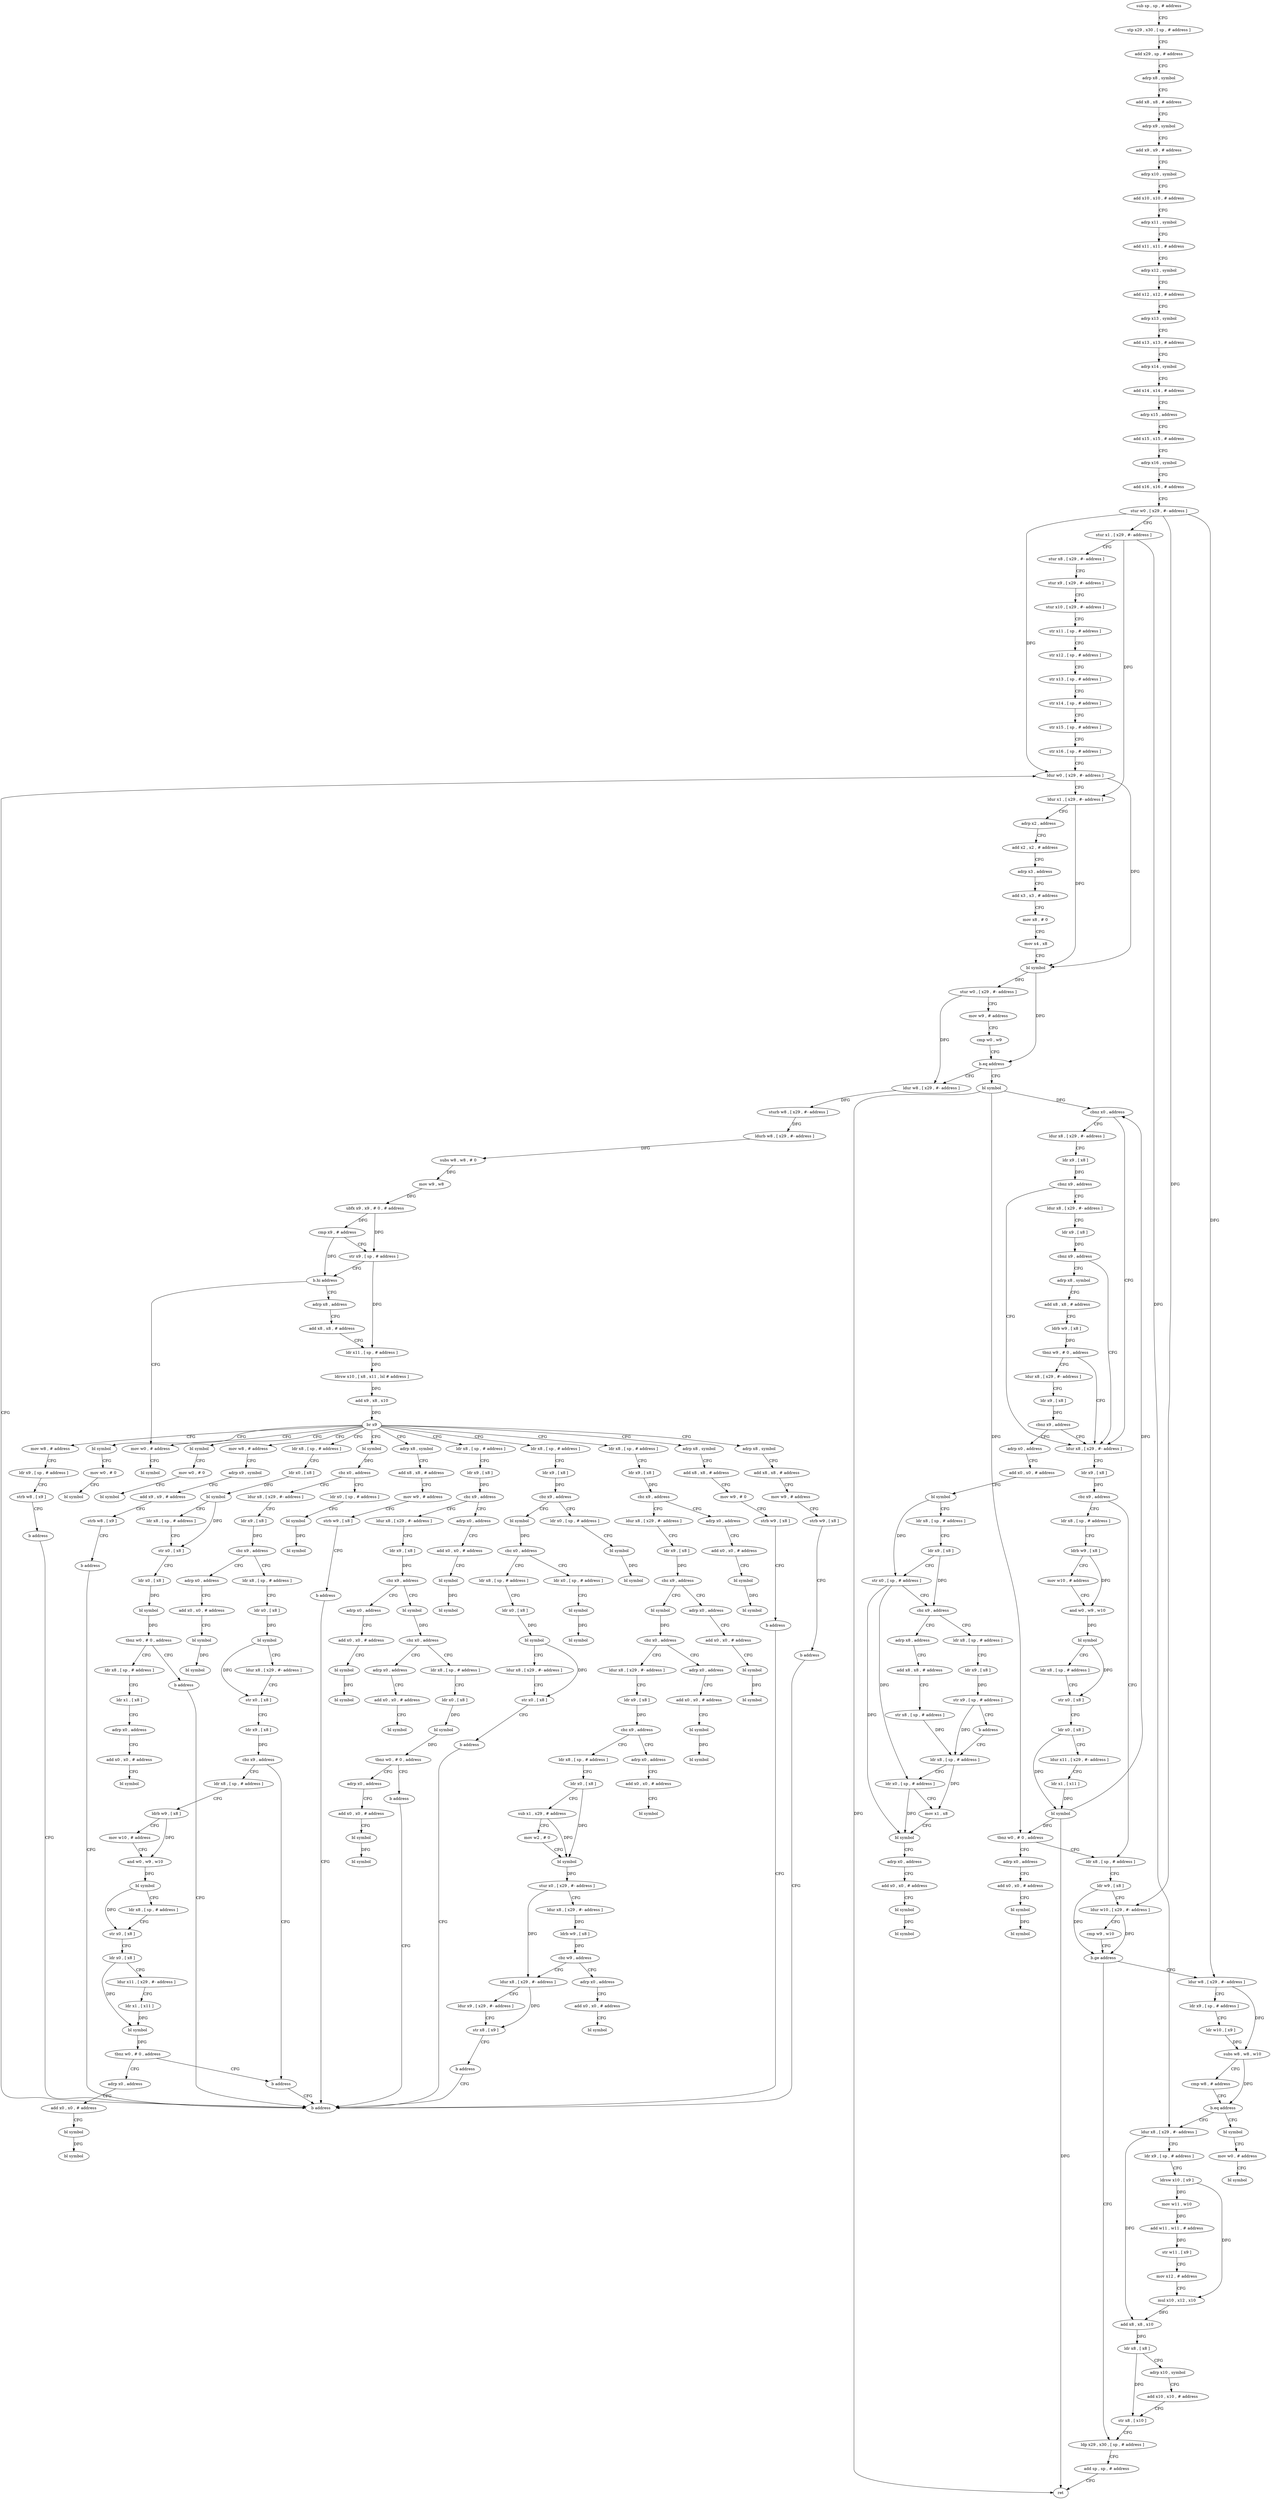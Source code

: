 digraph "func" {
"4217376" [label = "sub sp , sp , # address" ]
"4217380" [label = "stp x29 , x30 , [ sp , # address ]" ]
"4217384" [label = "add x29 , sp , # address" ]
"4217388" [label = "adrp x8 , symbol" ]
"4217392" [label = "add x8 , x8 , # address" ]
"4217396" [label = "adrp x9 , symbol" ]
"4217400" [label = "add x9 , x9 , # address" ]
"4217404" [label = "adrp x10 , symbol" ]
"4217408" [label = "add x10 , x10 , # address" ]
"4217412" [label = "adrp x11 , symbol" ]
"4217416" [label = "add x11 , x11 , # address" ]
"4217420" [label = "adrp x12 , symbol" ]
"4217424" [label = "add x12 , x12 , # address" ]
"4217428" [label = "adrp x13 , symbol" ]
"4217432" [label = "add x13 , x13 , # address" ]
"4217436" [label = "adrp x14 , symbol" ]
"4217440" [label = "add x14 , x14 , # address" ]
"4217444" [label = "adrp x15 , address" ]
"4217448" [label = "add x15 , x15 , # address" ]
"4217452" [label = "adrp x16 , symbol" ]
"4217456" [label = "add x16 , x16 , # address" ]
"4217460" [label = "stur w0 , [ x29 , #- address ]" ]
"4217464" [label = "stur x1 , [ x29 , #- address ]" ]
"4217468" [label = "stur x8 , [ x29 , #- address ]" ]
"4217472" [label = "stur x9 , [ x29 , #- address ]" ]
"4217476" [label = "stur x10 , [ x29 , #- address ]" ]
"4217480" [label = "str x11 , [ sp , # address ]" ]
"4217484" [label = "str x12 , [ sp , # address ]" ]
"4217488" [label = "str x13 , [ sp , # address ]" ]
"4217492" [label = "str x14 , [ sp , # address ]" ]
"4217496" [label = "str x15 , [ sp , # address ]" ]
"4217500" [label = "str x16 , [ sp , # address ]" ]
"4217504" [label = "ldur w0 , [ x29 , #- address ]" ]
"4218296" [label = "bl symbol" ]
"4218300" [label = "cbnz x0 , address" ]
"4218444" [label = "ldur x8 , [ x29 , #- address ]" ]
"4218304" [label = "ldur x8 , [ x29 , #- address ]" ]
"4217556" [label = "ldur w8 , [ x29 , #- address ]" ]
"4217560" [label = "sturb w8 , [ x29 , #- address ]" ]
"4217564" [label = "ldurb w8 , [ x29 , #- address ]" ]
"4217568" [label = "subs w8 , w8 , # 0" ]
"4217572" [label = "mov w9 , w8" ]
"4217576" [label = "ubfx x9 , x9 , # 0 , # address" ]
"4217580" [label = "cmp x9 , # address" ]
"4217584" [label = "str x9 , [ sp , # address ]" ]
"4217588" [label = "b.hi address" ]
"4218284" [label = "mov w0 , # address" ]
"4217592" [label = "adrp x8 , address" ]
"4218448" [label = "ldr x9 , [ x8 ]" ]
"4218452" [label = "cbz x9 , address" ]
"4218520" [label = "ldr x8 , [ sp , # address ]" ]
"4218456" [label = "ldr x8 , [ sp , # address ]" ]
"4218308" [label = "ldr x9 , [ x8 ]" ]
"4218312" [label = "cbnz x9 , address" ]
"4218316" [label = "ldur x8 , [ x29 , #- address ]" ]
"4218288" [label = "bl symbol" ]
"4217596" [label = "add x8 , x8 , # address" ]
"4217600" [label = "ldr x11 , [ sp , # address ]" ]
"4217604" [label = "ldrsw x10 , [ x8 , x11 , lsl # address ]" ]
"4217608" [label = "add x9 , x8 , x10" ]
"4217612" [label = "br x9" ]
"4217616" [label = "bl symbol" ]
"4217628" [label = "bl symbol" ]
"4217640" [label = "ldr x8 , [ sp , # address ]" ]
"4217696" [label = "bl symbol" ]
"4217840" [label = "ldr x8 , [ sp , # address ]" ]
"4217952" [label = "ldr x8 , [ sp , # address ]" ]
"4218120" [label = "ldr x8 , [ sp , # address ]" ]
"4218188" [label = "mov w8 , # address" ]
"4218204" [label = "mov w8 , # address" ]
"4218224" [label = "adrp x8 , symbol" ]
"4218244" [label = "adrp x8 , symbol" ]
"4218264" [label = "adrp x8 , symbol" ]
"4218524" [label = "ldr w9 , [ x8 ]" ]
"4218528" [label = "ldur w10 , [ x29 , #- address ]" ]
"4218532" [label = "cmp w9 , w10" ]
"4218536" [label = "b.ge address" ]
"4218628" [label = "ldp x29 , x30 , [ sp , # address ]" ]
"4218540" [label = "ldur w8 , [ x29 , #- address ]" ]
"4218460" [label = "ldrb w9 , [ x8 ]" ]
"4218464" [label = "mov w10 , # address" ]
"4218468" [label = "and w0 , w9 , w10" ]
"4218472" [label = "bl symbol" ]
"4218476" [label = "ldr x8 , [ sp , # address ]" ]
"4218480" [label = "str x0 , [ x8 ]" ]
"4218484" [label = "ldr x0 , [ x8 ]" ]
"4218488" [label = "ldur x11 , [ x29 , #- address ]" ]
"4218492" [label = "ldr x1 , [ x11 ]" ]
"4218496" [label = "bl symbol" ]
"4218500" [label = "tbnz w0 , # 0 , address" ]
"4218504" [label = "adrp x0 , address" ]
"4218320" [label = "ldr x9 , [ x8 ]" ]
"4218324" [label = "cbnz x9 , address" ]
"4218328" [label = "adrp x8 , symbol" ]
"4217620" [label = "mov w0 , # 0" ]
"4217624" [label = "bl symbol" ]
"4217632" [label = "mov w0 , # 0" ]
"4217636" [label = "bl symbol" ]
"4217644" [label = "ldr x0 , [ x8 ]" ]
"4217648" [label = "bl symbol" ]
"4217652" [label = "ldr x8 , [ sp , # address ]" ]
"4217656" [label = "str x0 , [ x8 ]" ]
"4217660" [label = "ldr x0 , [ x8 ]" ]
"4217664" [label = "bl symbol" ]
"4217668" [label = "tbnz w0 , # 0 , address" ]
"4217692" [label = "b address" ]
"4217672" [label = "ldr x8 , [ sp , # address ]" ]
"4217700" [label = "cbz x0 , address" ]
"4217716" [label = "ldur x8 , [ x29 , #- address ]" ]
"4217704" [label = "ldr x0 , [ sp , # address ]" ]
"4217844" [label = "ldr x9 , [ x8 ]" ]
"4217848" [label = "cbz x9 , address" ]
"4217868" [label = "ldur x8 , [ x29 , #- address ]" ]
"4217852" [label = "adrp x0 , address" ]
"4217956" [label = "ldr x9 , [ x8 ]" ]
"4217960" [label = "cbz x9 , address" ]
"4217980" [label = "ldur x8 , [ x29 , #- address ]" ]
"4217964" [label = "adrp x0 , address" ]
"4218124" [label = "ldr x9 , [ x8 ]" ]
"4218128" [label = "cbz x9 , address" ]
"4218144" [label = "bl symbol" ]
"4218132" [label = "ldr x0 , [ sp , # address ]" ]
"4218192" [label = "ldr x9 , [ sp , # address ]" ]
"4218196" [label = "strb w8 , [ x9 ]" ]
"4218200" [label = "b address" ]
"4218292" [label = "b address" ]
"4218208" [label = "adrp x9 , symbol" ]
"4218212" [label = "add x9 , x9 , # address" ]
"4218216" [label = "strb w8 , [ x9 ]" ]
"4218220" [label = "b address" ]
"4218228" [label = "add x8 , x8 , # address" ]
"4218232" [label = "mov w9 , # address" ]
"4218236" [label = "strb w9 , [ x8 ]" ]
"4218240" [label = "b address" ]
"4218248" [label = "add x8 , x8 , # address" ]
"4218252" [label = "mov w9 , # 0" ]
"4218256" [label = "strb w9 , [ x8 ]" ]
"4218260" [label = "b address" ]
"4218268" [label = "add x8 , x8 , # address" ]
"4218272" [label = "mov w9 , # address" ]
"4218276" [label = "strb w9 , [ x8 ]" ]
"4218280" [label = "b address" ]
"4218632" [label = "add sp , sp , # address" ]
"4218636" [label = "ret" ]
"4218544" [label = "ldr x9 , [ sp , # address ]" ]
"4218548" [label = "ldr w10 , [ x9 ]" ]
"4218552" [label = "subs w8 , w8 , w10" ]
"4218556" [label = "cmp w8 , # address" ]
"4218560" [label = "b.eq address" ]
"4218576" [label = "ldur x8 , [ x29 , #- address ]" ]
"4218564" [label = "bl symbol" ]
"4218508" [label = "add x0 , x0 , # address" ]
"4218512" [label = "bl symbol" ]
"4218516" [label = "bl symbol" ]
"4218332" [label = "add x8 , x8 , # address" ]
"4218336" [label = "ldrb w9 , [ x8 ]" ]
"4218340" [label = "tbnz w9 , # 0 , address" ]
"4218344" [label = "ldur x8 , [ x29 , #- address ]" ]
"4217676" [label = "ldr x1 , [ x8 ]" ]
"4217680" [label = "adrp x0 , address" ]
"4217684" [label = "add x0 , x0 , # address" ]
"4217688" [label = "bl symbol" ]
"4217720" [label = "ldr x9 , [ x8 ]" ]
"4217724" [label = "cbz x9 , address" ]
"4217744" [label = "ldr x8 , [ sp , # address ]" ]
"4217728" [label = "adrp x0 , address" ]
"4217708" [label = "bl symbol" ]
"4217712" [label = "bl symbol" ]
"4217872" [label = "ldr x9 , [ x8 ]" ]
"4217876" [label = "cbz x9 , address" ]
"4217896" [label = "bl symbol" ]
"4217880" [label = "adrp x0 , address" ]
"4217856" [label = "add x0 , x0 , # address" ]
"4217860" [label = "bl symbol" ]
"4217864" [label = "bl symbol" ]
"4217984" [label = "ldr x9 , [ x8 ]" ]
"4217988" [label = "cbz x9 , address" ]
"4218008" [label = "bl symbol" ]
"4217992" [label = "adrp x0 , address" ]
"4217968" [label = "add x0 , x0 , # address" ]
"4217972" [label = "bl symbol" ]
"4217976" [label = "bl symbol" ]
"4218148" [label = "cbz x0 , address" ]
"4218164" [label = "ldr x8 , [ sp , # address ]" ]
"4218152" [label = "ldr x0 , [ sp , # address ]" ]
"4218136" [label = "bl symbol" ]
"4218140" [label = "bl symbol" ]
"4218580" [label = "ldr x9 , [ sp , # address ]" ]
"4218584" [label = "ldrsw x10 , [ x9 ]" ]
"4218588" [label = "mov w11 , w10" ]
"4218592" [label = "add w11 , w11 , # address" ]
"4218596" [label = "str w11 , [ x9 ]" ]
"4218600" [label = "mov x12 , # address" ]
"4218604" [label = "mul x10 , x12 , x10" ]
"4218608" [label = "add x8 , x8 , x10" ]
"4218612" [label = "ldr x8 , [ x8 ]" ]
"4218616" [label = "adrp x10 , symbol" ]
"4218620" [label = "add x10 , x10 , # address" ]
"4218624" [label = "str x8 , [ x10 ]" ]
"4218568" [label = "mov w0 , # address" ]
"4218572" [label = "bl symbol" ]
"4218348" [label = "ldr x9 , [ x8 ]" ]
"4218352" [label = "cbnz x9 , address" ]
"4218356" [label = "adrp x0 , address" ]
"4217748" [label = "ldr x0 , [ x8 ]" ]
"4217752" [label = "bl symbol" ]
"4217756" [label = "ldur x8 , [ x29 , #- address ]" ]
"4217760" [label = "str x0 , [ x8 ]" ]
"4217764" [label = "ldr x9 , [ x8 ]" ]
"4217768" [label = "cbz x9 , address" ]
"4217836" [label = "b address" ]
"4217772" [label = "ldr x8 , [ sp , # address ]" ]
"4217732" [label = "add x0 , x0 , # address" ]
"4217736" [label = "bl symbol" ]
"4217740" [label = "bl symbol" ]
"4217900" [label = "cbz x0 , address" ]
"4217916" [label = "ldr x8 , [ sp , # address ]" ]
"4217904" [label = "adrp x0 , address" ]
"4217884" [label = "add x0 , x0 , # address" ]
"4217888" [label = "bl symbol" ]
"4217892" [label = "bl symbol" ]
"4218012" [label = "cbz x0 , address" ]
"4218032" [label = "ldur x8 , [ x29 , #- address ]" ]
"4218016" [label = "adrp x0 , address" ]
"4217996" [label = "add x0 , x0 , # address" ]
"4218000" [label = "bl symbol" ]
"4218004" [label = "bl symbol" ]
"4218168" [label = "ldr x0 , [ x8 ]" ]
"4218172" [label = "bl symbol" ]
"4218176" [label = "ldur x8 , [ x29 , #- address ]" ]
"4218180" [label = "str x0 , [ x8 ]" ]
"4218184" [label = "b address" ]
"4218156" [label = "bl symbol" ]
"4218160" [label = "bl symbol" ]
"4217508" [label = "ldur x1 , [ x29 , #- address ]" ]
"4217512" [label = "adrp x2 , address" ]
"4217516" [label = "add x2 , x2 , # address" ]
"4217520" [label = "adrp x3 , address" ]
"4217524" [label = "add x3 , x3 , # address" ]
"4217528" [label = "mov x8 , # 0" ]
"4217532" [label = "mov x4 , x8" ]
"4217536" [label = "bl symbol" ]
"4217540" [label = "stur w0 , [ x29 , #- address ]" ]
"4217544" [label = "mov w9 , # address" ]
"4217548" [label = "cmp w0 , w9" ]
"4217552" [label = "b.eq address" ]
"4218360" [label = "add x0 , x0 , # address" ]
"4218364" [label = "bl symbol" ]
"4218368" [label = "ldr x8 , [ sp , # address ]" ]
"4218372" [label = "ldr x9 , [ x8 ]" ]
"4218376" [label = "str x0 , [ sp , # address ]" ]
"4218380" [label = "cbz x9 , address" ]
"4218400" [label = "adrp x8 , address" ]
"4218384" [label = "ldr x8 , [ sp , # address ]" ]
"4217776" [label = "ldrb w9 , [ x8 ]" ]
"4217780" [label = "mov w10 , # address" ]
"4217784" [label = "and w0 , w9 , w10" ]
"4217788" [label = "bl symbol" ]
"4217792" [label = "ldr x8 , [ sp , # address ]" ]
"4217796" [label = "str x0 , [ x8 ]" ]
"4217800" [label = "ldr x0 , [ x8 ]" ]
"4217804" [label = "ldur x11 , [ x29 , #- address ]" ]
"4217808" [label = "ldr x1 , [ x11 ]" ]
"4217812" [label = "bl symbol" ]
"4217816" [label = "tbnz w0 , # 0 , address" ]
"4217820" [label = "adrp x0 , address" ]
"4217920" [label = "ldr x0 , [ x8 ]" ]
"4217924" [label = "bl symbol" ]
"4217928" [label = "tbnz w0 , # 0 , address" ]
"4217948" [label = "b address" ]
"4217932" [label = "adrp x0 , address" ]
"4217908" [label = "add x0 , x0 , # address" ]
"4217912" [label = "bl symbol" ]
"4218036" [label = "ldr x9 , [ x8 ]" ]
"4218040" [label = "cbz x9 , address" ]
"4218056" [label = "ldr x8 , [ sp , # address ]" ]
"4218044" [label = "adrp x0 , address" ]
"4218020" [label = "add x0 , x0 , # address" ]
"4218024" [label = "bl symbol" ]
"4218028" [label = "bl symbol" ]
"4218404" [label = "add x8 , x8 , # address" ]
"4218408" [label = "str x8 , [ sp , # address ]" ]
"4218412" [label = "ldr x8 , [ sp , # address ]" ]
"4218388" [label = "ldr x9 , [ x8 ]" ]
"4218392" [label = "str x9 , [ sp , # address ]" ]
"4218396" [label = "b address" ]
"4217824" [label = "add x0 , x0 , # address" ]
"4217828" [label = "bl symbol" ]
"4217832" [label = "bl symbol" ]
"4217936" [label = "add x0 , x0 , # address" ]
"4217940" [label = "bl symbol" ]
"4217944" [label = "bl symbol" ]
"4218060" [label = "ldr x0 , [ x8 ]" ]
"4218064" [label = "sub x1 , x29 , # address" ]
"4218068" [label = "mov w2 , # 0" ]
"4218072" [label = "bl symbol" ]
"4218076" [label = "stur x0 , [ x29 , #- address ]" ]
"4218080" [label = "ldur x8 , [ x29 , #- address ]" ]
"4218084" [label = "ldrb w9 , [ x8 ]" ]
"4218088" [label = "cbz w9 , address" ]
"4218104" [label = "ldur x8 , [ x29 , #- address ]" ]
"4218092" [label = "adrp x0 , address" ]
"4218048" [label = "add x0 , x0 , # address" ]
"4218052" [label = "bl symbol" ]
"4218416" [label = "ldr x0 , [ sp , # address ]" ]
"4218420" [label = "mov x1 , x8" ]
"4218424" [label = "bl symbol" ]
"4218428" [label = "adrp x0 , address" ]
"4218432" [label = "add x0 , x0 , # address" ]
"4218436" [label = "bl symbol" ]
"4218440" [label = "bl symbol" ]
"4218108" [label = "ldur x9 , [ x29 , #- address ]" ]
"4218112" [label = "str x8 , [ x9 ]" ]
"4218116" [label = "b address" ]
"4218096" [label = "add x0 , x0 , # address" ]
"4218100" [label = "bl symbol" ]
"4217376" -> "4217380" [ label = "CFG" ]
"4217380" -> "4217384" [ label = "CFG" ]
"4217384" -> "4217388" [ label = "CFG" ]
"4217388" -> "4217392" [ label = "CFG" ]
"4217392" -> "4217396" [ label = "CFG" ]
"4217396" -> "4217400" [ label = "CFG" ]
"4217400" -> "4217404" [ label = "CFG" ]
"4217404" -> "4217408" [ label = "CFG" ]
"4217408" -> "4217412" [ label = "CFG" ]
"4217412" -> "4217416" [ label = "CFG" ]
"4217416" -> "4217420" [ label = "CFG" ]
"4217420" -> "4217424" [ label = "CFG" ]
"4217424" -> "4217428" [ label = "CFG" ]
"4217428" -> "4217432" [ label = "CFG" ]
"4217432" -> "4217436" [ label = "CFG" ]
"4217436" -> "4217440" [ label = "CFG" ]
"4217440" -> "4217444" [ label = "CFG" ]
"4217444" -> "4217448" [ label = "CFG" ]
"4217448" -> "4217452" [ label = "CFG" ]
"4217452" -> "4217456" [ label = "CFG" ]
"4217456" -> "4217460" [ label = "CFG" ]
"4217460" -> "4217464" [ label = "CFG" ]
"4217460" -> "4217504" [ label = "DFG" ]
"4217460" -> "4218528" [ label = "DFG" ]
"4217460" -> "4218540" [ label = "DFG" ]
"4217464" -> "4217468" [ label = "CFG" ]
"4217464" -> "4217508" [ label = "DFG" ]
"4217464" -> "4218576" [ label = "DFG" ]
"4217468" -> "4217472" [ label = "CFG" ]
"4217472" -> "4217476" [ label = "CFG" ]
"4217476" -> "4217480" [ label = "CFG" ]
"4217480" -> "4217484" [ label = "CFG" ]
"4217484" -> "4217488" [ label = "CFG" ]
"4217488" -> "4217492" [ label = "CFG" ]
"4217492" -> "4217496" [ label = "CFG" ]
"4217496" -> "4217500" [ label = "CFG" ]
"4217500" -> "4217504" [ label = "CFG" ]
"4217504" -> "4217508" [ label = "CFG" ]
"4217504" -> "4217536" [ label = "DFG" ]
"4218296" -> "4218300" [ label = "DFG" ]
"4218296" -> "4218500" [ label = "DFG" ]
"4218296" -> "4218636" [ label = "DFG" ]
"4218300" -> "4218444" [ label = "CFG" ]
"4218300" -> "4218304" [ label = "CFG" ]
"4218444" -> "4218448" [ label = "CFG" ]
"4218304" -> "4218308" [ label = "CFG" ]
"4217556" -> "4217560" [ label = "DFG" ]
"4217560" -> "4217564" [ label = "DFG" ]
"4217564" -> "4217568" [ label = "DFG" ]
"4217568" -> "4217572" [ label = "DFG" ]
"4217572" -> "4217576" [ label = "DFG" ]
"4217576" -> "4217580" [ label = "DFG" ]
"4217576" -> "4217584" [ label = "DFG" ]
"4217580" -> "4217584" [ label = "CFG" ]
"4217580" -> "4217588" [ label = "DFG" ]
"4217584" -> "4217588" [ label = "CFG" ]
"4217584" -> "4217600" [ label = "DFG" ]
"4217588" -> "4218284" [ label = "CFG" ]
"4217588" -> "4217592" [ label = "CFG" ]
"4218284" -> "4218288" [ label = "CFG" ]
"4217592" -> "4217596" [ label = "CFG" ]
"4218448" -> "4218452" [ label = "DFG" ]
"4218452" -> "4218520" [ label = "CFG" ]
"4218452" -> "4218456" [ label = "CFG" ]
"4218520" -> "4218524" [ label = "CFG" ]
"4218456" -> "4218460" [ label = "CFG" ]
"4218308" -> "4218312" [ label = "DFG" ]
"4218312" -> "4218444" [ label = "CFG" ]
"4218312" -> "4218316" [ label = "CFG" ]
"4218316" -> "4218320" [ label = "CFG" ]
"4217596" -> "4217600" [ label = "CFG" ]
"4217600" -> "4217604" [ label = "DFG" ]
"4217604" -> "4217608" [ label = "DFG" ]
"4217608" -> "4217612" [ label = "DFG" ]
"4217612" -> "4217616" [ label = "CFG" ]
"4217612" -> "4217628" [ label = "CFG" ]
"4217612" -> "4217640" [ label = "CFG" ]
"4217612" -> "4217696" [ label = "CFG" ]
"4217612" -> "4217840" [ label = "CFG" ]
"4217612" -> "4217952" [ label = "CFG" ]
"4217612" -> "4218120" [ label = "CFG" ]
"4217612" -> "4218188" [ label = "CFG" ]
"4217612" -> "4218204" [ label = "CFG" ]
"4217612" -> "4218224" [ label = "CFG" ]
"4217612" -> "4218244" [ label = "CFG" ]
"4217612" -> "4218264" [ label = "CFG" ]
"4217612" -> "4218284" [ label = "CFG" ]
"4217616" -> "4217620" [ label = "CFG" ]
"4217628" -> "4217632" [ label = "CFG" ]
"4217640" -> "4217644" [ label = "CFG" ]
"4217696" -> "4217700" [ label = "DFG" ]
"4217840" -> "4217844" [ label = "CFG" ]
"4217952" -> "4217956" [ label = "CFG" ]
"4218120" -> "4218124" [ label = "CFG" ]
"4218188" -> "4218192" [ label = "CFG" ]
"4218204" -> "4218208" [ label = "CFG" ]
"4218224" -> "4218228" [ label = "CFG" ]
"4218244" -> "4218248" [ label = "CFG" ]
"4218264" -> "4218268" [ label = "CFG" ]
"4218524" -> "4218528" [ label = "CFG" ]
"4218524" -> "4218536" [ label = "DFG" ]
"4218528" -> "4218532" [ label = "CFG" ]
"4218528" -> "4218536" [ label = "DFG" ]
"4218532" -> "4218536" [ label = "CFG" ]
"4218536" -> "4218628" [ label = "CFG" ]
"4218536" -> "4218540" [ label = "CFG" ]
"4218628" -> "4218632" [ label = "CFG" ]
"4218540" -> "4218544" [ label = "CFG" ]
"4218540" -> "4218552" [ label = "DFG" ]
"4218460" -> "4218464" [ label = "CFG" ]
"4218460" -> "4218468" [ label = "DFG" ]
"4218464" -> "4218468" [ label = "CFG" ]
"4218468" -> "4218472" [ label = "DFG" ]
"4218472" -> "4218476" [ label = "CFG" ]
"4218472" -> "4218480" [ label = "DFG" ]
"4218476" -> "4218480" [ label = "CFG" ]
"4218480" -> "4218484" [ label = "CFG" ]
"4218484" -> "4218488" [ label = "CFG" ]
"4218484" -> "4218496" [ label = "DFG" ]
"4218488" -> "4218492" [ label = "CFG" ]
"4218492" -> "4218496" [ label = "DFG" ]
"4218496" -> "4218500" [ label = "DFG" ]
"4218496" -> "4218300" [ label = "DFG" ]
"4218496" -> "4218636" [ label = "DFG" ]
"4218500" -> "4218520" [ label = "CFG" ]
"4218500" -> "4218504" [ label = "CFG" ]
"4218504" -> "4218508" [ label = "CFG" ]
"4218320" -> "4218324" [ label = "DFG" ]
"4218324" -> "4218444" [ label = "CFG" ]
"4218324" -> "4218328" [ label = "CFG" ]
"4218328" -> "4218332" [ label = "CFG" ]
"4217620" -> "4217624" [ label = "CFG" ]
"4217632" -> "4217636" [ label = "CFG" ]
"4217644" -> "4217648" [ label = "DFG" ]
"4217648" -> "4217652" [ label = "CFG" ]
"4217648" -> "4217656" [ label = "DFG" ]
"4217652" -> "4217656" [ label = "CFG" ]
"4217656" -> "4217660" [ label = "CFG" ]
"4217660" -> "4217664" [ label = "DFG" ]
"4217664" -> "4217668" [ label = "DFG" ]
"4217668" -> "4217692" [ label = "CFG" ]
"4217668" -> "4217672" [ label = "CFG" ]
"4217692" -> "4218292" [ label = "CFG" ]
"4217672" -> "4217676" [ label = "CFG" ]
"4217700" -> "4217716" [ label = "CFG" ]
"4217700" -> "4217704" [ label = "CFG" ]
"4217716" -> "4217720" [ label = "CFG" ]
"4217704" -> "4217708" [ label = "CFG" ]
"4217844" -> "4217848" [ label = "DFG" ]
"4217848" -> "4217868" [ label = "CFG" ]
"4217848" -> "4217852" [ label = "CFG" ]
"4217868" -> "4217872" [ label = "CFG" ]
"4217852" -> "4217856" [ label = "CFG" ]
"4217956" -> "4217960" [ label = "DFG" ]
"4217960" -> "4217980" [ label = "CFG" ]
"4217960" -> "4217964" [ label = "CFG" ]
"4217980" -> "4217984" [ label = "CFG" ]
"4217964" -> "4217968" [ label = "CFG" ]
"4218124" -> "4218128" [ label = "DFG" ]
"4218128" -> "4218144" [ label = "CFG" ]
"4218128" -> "4218132" [ label = "CFG" ]
"4218144" -> "4218148" [ label = "DFG" ]
"4218132" -> "4218136" [ label = "CFG" ]
"4218192" -> "4218196" [ label = "CFG" ]
"4218196" -> "4218200" [ label = "CFG" ]
"4218200" -> "4218292" [ label = "CFG" ]
"4218292" -> "4217504" [ label = "CFG" ]
"4218208" -> "4218212" [ label = "CFG" ]
"4218212" -> "4218216" [ label = "CFG" ]
"4218216" -> "4218220" [ label = "CFG" ]
"4218220" -> "4218292" [ label = "CFG" ]
"4218228" -> "4218232" [ label = "CFG" ]
"4218232" -> "4218236" [ label = "CFG" ]
"4218236" -> "4218240" [ label = "CFG" ]
"4218240" -> "4218292" [ label = "CFG" ]
"4218248" -> "4218252" [ label = "CFG" ]
"4218252" -> "4218256" [ label = "CFG" ]
"4218256" -> "4218260" [ label = "CFG" ]
"4218260" -> "4218292" [ label = "CFG" ]
"4218268" -> "4218272" [ label = "CFG" ]
"4218272" -> "4218276" [ label = "CFG" ]
"4218276" -> "4218280" [ label = "CFG" ]
"4218280" -> "4218292" [ label = "CFG" ]
"4218632" -> "4218636" [ label = "CFG" ]
"4218544" -> "4218548" [ label = "CFG" ]
"4218548" -> "4218552" [ label = "DFG" ]
"4218552" -> "4218556" [ label = "CFG" ]
"4218552" -> "4218560" [ label = "DFG" ]
"4218556" -> "4218560" [ label = "CFG" ]
"4218560" -> "4218576" [ label = "CFG" ]
"4218560" -> "4218564" [ label = "CFG" ]
"4218576" -> "4218580" [ label = "CFG" ]
"4218576" -> "4218608" [ label = "DFG" ]
"4218564" -> "4218568" [ label = "CFG" ]
"4218508" -> "4218512" [ label = "CFG" ]
"4218512" -> "4218516" [ label = "DFG" ]
"4218332" -> "4218336" [ label = "CFG" ]
"4218336" -> "4218340" [ label = "DFG" ]
"4218340" -> "4218444" [ label = "CFG" ]
"4218340" -> "4218344" [ label = "CFG" ]
"4218344" -> "4218348" [ label = "CFG" ]
"4217676" -> "4217680" [ label = "CFG" ]
"4217680" -> "4217684" [ label = "CFG" ]
"4217684" -> "4217688" [ label = "CFG" ]
"4217720" -> "4217724" [ label = "DFG" ]
"4217724" -> "4217744" [ label = "CFG" ]
"4217724" -> "4217728" [ label = "CFG" ]
"4217744" -> "4217748" [ label = "CFG" ]
"4217728" -> "4217732" [ label = "CFG" ]
"4217708" -> "4217712" [ label = "DFG" ]
"4217872" -> "4217876" [ label = "DFG" ]
"4217876" -> "4217896" [ label = "CFG" ]
"4217876" -> "4217880" [ label = "CFG" ]
"4217896" -> "4217900" [ label = "DFG" ]
"4217880" -> "4217884" [ label = "CFG" ]
"4217856" -> "4217860" [ label = "CFG" ]
"4217860" -> "4217864" [ label = "DFG" ]
"4217984" -> "4217988" [ label = "DFG" ]
"4217988" -> "4218008" [ label = "CFG" ]
"4217988" -> "4217992" [ label = "CFG" ]
"4218008" -> "4218012" [ label = "DFG" ]
"4217992" -> "4217996" [ label = "CFG" ]
"4217968" -> "4217972" [ label = "CFG" ]
"4217972" -> "4217976" [ label = "DFG" ]
"4218148" -> "4218164" [ label = "CFG" ]
"4218148" -> "4218152" [ label = "CFG" ]
"4218164" -> "4218168" [ label = "CFG" ]
"4218152" -> "4218156" [ label = "CFG" ]
"4218136" -> "4218140" [ label = "DFG" ]
"4218580" -> "4218584" [ label = "CFG" ]
"4218584" -> "4218588" [ label = "DFG" ]
"4218584" -> "4218604" [ label = "DFG" ]
"4218588" -> "4218592" [ label = "DFG" ]
"4218592" -> "4218596" [ label = "DFG" ]
"4218596" -> "4218600" [ label = "CFG" ]
"4218600" -> "4218604" [ label = "CFG" ]
"4218604" -> "4218608" [ label = "DFG" ]
"4218608" -> "4218612" [ label = "DFG" ]
"4218612" -> "4218616" [ label = "CFG" ]
"4218612" -> "4218624" [ label = "DFG" ]
"4218616" -> "4218620" [ label = "CFG" ]
"4218620" -> "4218624" [ label = "CFG" ]
"4218624" -> "4218628" [ label = "CFG" ]
"4218568" -> "4218572" [ label = "CFG" ]
"4218348" -> "4218352" [ label = "DFG" ]
"4218352" -> "4218444" [ label = "CFG" ]
"4218352" -> "4218356" [ label = "CFG" ]
"4218356" -> "4218360" [ label = "CFG" ]
"4217748" -> "4217752" [ label = "DFG" ]
"4217752" -> "4217756" [ label = "CFG" ]
"4217752" -> "4217760" [ label = "DFG" ]
"4217756" -> "4217760" [ label = "CFG" ]
"4217760" -> "4217764" [ label = "CFG" ]
"4217764" -> "4217768" [ label = "DFG" ]
"4217768" -> "4217836" [ label = "CFG" ]
"4217768" -> "4217772" [ label = "CFG" ]
"4217836" -> "4218292" [ label = "CFG" ]
"4217772" -> "4217776" [ label = "CFG" ]
"4217732" -> "4217736" [ label = "CFG" ]
"4217736" -> "4217740" [ label = "DFG" ]
"4217900" -> "4217916" [ label = "CFG" ]
"4217900" -> "4217904" [ label = "CFG" ]
"4217916" -> "4217920" [ label = "CFG" ]
"4217904" -> "4217908" [ label = "CFG" ]
"4217884" -> "4217888" [ label = "CFG" ]
"4217888" -> "4217892" [ label = "DFG" ]
"4218012" -> "4218032" [ label = "CFG" ]
"4218012" -> "4218016" [ label = "CFG" ]
"4218032" -> "4218036" [ label = "CFG" ]
"4218016" -> "4218020" [ label = "CFG" ]
"4217996" -> "4218000" [ label = "CFG" ]
"4218000" -> "4218004" [ label = "DFG" ]
"4218168" -> "4218172" [ label = "DFG" ]
"4218172" -> "4218176" [ label = "CFG" ]
"4218172" -> "4218180" [ label = "DFG" ]
"4218176" -> "4218180" [ label = "CFG" ]
"4218180" -> "4218184" [ label = "CFG" ]
"4218184" -> "4218292" [ label = "CFG" ]
"4218156" -> "4218160" [ label = "DFG" ]
"4217508" -> "4217512" [ label = "CFG" ]
"4217508" -> "4217536" [ label = "DFG" ]
"4217512" -> "4217516" [ label = "CFG" ]
"4217516" -> "4217520" [ label = "CFG" ]
"4217520" -> "4217524" [ label = "CFG" ]
"4217524" -> "4217528" [ label = "CFG" ]
"4217528" -> "4217532" [ label = "CFG" ]
"4217532" -> "4217536" [ label = "CFG" ]
"4217536" -> "4217540" [ label = "DFG" ]
"4217536" -> "4217552" [ label = "DFG" ]
"4217540" -> "4217544" [ label = "CFG" ]
"4217540" -> "4217556" [ label = "DFG" ]
"4217544" -> "4217548" [ label = "CFG" ]
"4217548" -> "4217552" [ label = "CFG" ]
"4217552" -> "4218296" [ label = "CFG" ]
"4217552" -> "4217556" [ label = "CFG" ]
"4218360" -> "4218364" [ label = "CFG" ]
"4218364" -> "4218368" [ label = "CFG" ]
"4218364" -> "4218376" [ label = "DFG" ]
"4218368" -> "4218372" [ label = "CFG" ]
"4218372" -> "4218376" [ label = "CFG" ]
"4218372" -> "4218380" [ label = "DFG" ]
"4218376" -> "4218380" [ label = "CFG" ]
"4218376" -> "4218416" [ label = "DFG" ]
"4218376" -> "4218424" [ label = "DFG" ]
"4218380" -> "4218400" [ label = "CFG" ]
"4218380" -> "4218384" [ label = "CFG" ]
"4218400" -> "4218404" [ label = "CFG" ]
"4218384" -> "4218388" [ label = "CFG" ]
"4217776" -> "4217780" [ label = "CFG" ]
"4217776" -> "4217784" [ label = "DFG" ]
"4217780" -> "4217784" [ label = "CFG" ]
"4217784" -> "4217788" [ label = "DFG" ]
"4217788" -> "4217792" [ label = "CFG" ]
"4217788" -> "4217796" [ label = "DFG" ]
"4217792" -> "4217796" [ label = "CFG" ]
"4217796" -> "4217800" [ label = "CFG" ]
"4217800" -> "4217804" [ label = "CFG" ]
"4217800" -> "4217812" [ label = "DFG" ]
"4217804" -> "4217808" [ label = "CFG" ]
"4217808" -> "4217812" [ label = "DFG" ]
"4217812" -> "4217816" [ label = "DFG" ]
"4217816" -> "4217836" [ label = "CFG" ]
"4217816" -> "4217820" [ label = "CFG" ]
"4217820" -> "4217824" [ label = "CFG" ]
"4217920" -> "4217924" [ label = "DFG" ]
"4217924" -> "4217928" [ label = "DFG" ]
"4217928" -> "4217948" [ label = "CFG" ]
"4217928" -> "4217932" [ label = "CFG" ]
"4217948" -> "4218292" [ label = "CFG" ]
"4217932" -> "4217936" [ label = "CFG" ]
"4217908" -> "4217912" [ label = "CFG" ]
"4218036" -> "4218040" [ label = "DFG" ]
"4218040" -> "4218056" [ label = "CFG" ]
"4218040" -> "4218044" [ label = "CFG" ]
"4218056" -> "4218060" [ label = "CFG" ]
"4218044" -> "4218048" [ label = "CFG" ]
"4218020" -> "4218024" [ label = "CFG" ]
"4218024" -> "4218028" [ label = "DFG" ]
"4218404" -> "4218408" [ label = "CFG" ]
"4218408" -> "4218412" [ label = "DFG" ]
"4218412" -> "4218416" [ label = "CFG" ]
"4218412" -> "4218420" [ label = "DFG" ]
"4218388" -> "4218392" [ label = "DFG" ]
"4218392" -> "4218396" [ label = "CFG" ]
"4218392" -> "4218412" [ label = "DFG" ]
"4218396" -> "4218412" [ label = "CFG" ]
"4217824" -> "4217828" [ label = "CFG" ]
"4217828" -> "4217832" [ label = "DFG" ]
"4217936" -> "4217940" [ label = "CFG" ]
"4217940" -> "4217944" [ label = "DFG" ]
"4218060" -> "4218064" [ label = "CFG" ]
"4218060" -> "4218072" [ label = "DFG" ]
"4218064" -> "4218068" [ label = "CFG" ]
"4218064" -> "4218072" [ label = "DFG" ]
"4218068" -> "4218072" [ label = "CFG" ]
"4218072" -> "4218076" [ label = "DFG" ]
"4218076" -> "4218080" [ label = "CFG" ]
"4218076" -> "4218104" [ label = "DFG" ]
"4218080" -> "4218084" [ label = "DFG" ]
"4218084" -> "4218088" [ label = "DFG" ]
"4218088" -> "4218104" [ label = "CFG" ]
"4218088" -> "4218092" [ label = "CFG" ]
"4218104" -> "4218108" [ label = "CFG" ]
"4218104" -> "4218112" [ label = "DFG" ]
"4218092" -> "4218096" [ label = "CFG" ]
"4218048" -> "4218052" [ label = "CFG" ]
"4218416" -> "4218420" [ label = "CFG" ]
"4218416" -> "4218424" [ label = "DFG" ]
"4218420" -> "4218424" [ label = "CFG" ]
"4218424" -> "4218428" [ label = "CFG" ]
"4218428" -> "4218432" [ label = "CFG" ]
"4218432" -> "4218436" [ label = "CFG" ]
"4218436" -> "4218440" [ label = "DFG" ]
"4218108" -> "4218112" [ label = "CFG" ]
"4218112" -> "4218116" [ label = "CFG" ]
"4218116" -> "4218292" [ label = "CFG" ]
"4218096" -> "4218100" [ label = "CFG" ]
}
